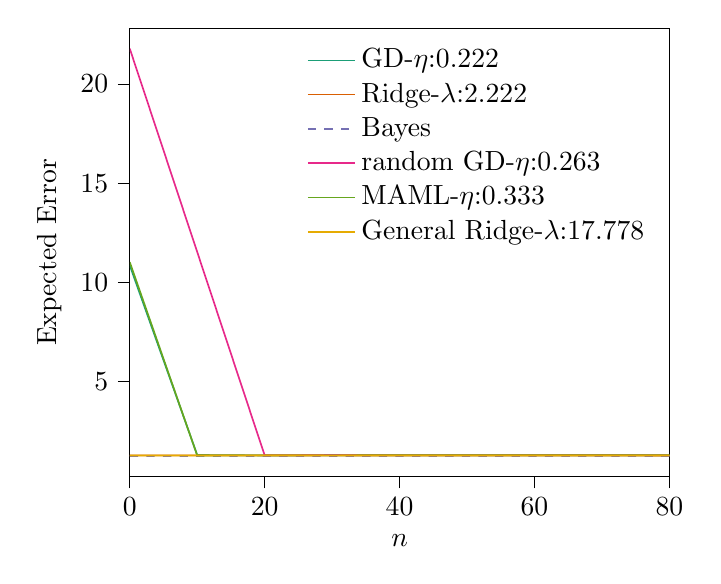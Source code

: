 % This file was created with tikzplotlib v0.10.1.
\begin{tikzpicture}

\definecolor{chocolate217952}{RGB}{217,95,2}
\definecolor{darkcyan27158119}{RGB}{27,158,119}
\definecolor{darkgray176}{RGB}{176,176,176}
\definecolor{deeppink23141138}{RGB}{231,41,138}
\definecolor{lightslategray117112179}{RGB}{117,112,179}
\definecolor{olivedrab10216630}{RGB}{102,166,30}
\definecolor{orange2301712}{RGB}{230,171,2}

\begin{axis}[
legend cell align={left},
legend style={fill opacity=0.8, draw opacity=1, text opacity=1, draw=none},
tick align=outside,
tick pos=left,
x grid style={darkgray176},
xlabel={\(\displaystyle n\)},
xmin=0, xmax=80,
xtick style={color=black},
y grid style={darkgray176},
ylabel={Expected Error},
ymin=0.217, ymax=22.813,
ytick style={color=black}
]
\addplot [semithick, darkcyan27158119]
table {%
0 10.864
10 1.303
20 1.279
30 1.284
40 1.291
50 1.293
60 1.293
70 1.288
80 1.285
90 1.288
};
\addlegendentry{GD-$\eta$:0.222}
\addplot [semithick, chocolate217952]
table {%
0 1.283
10 1.282
20 1.286
30 1.297
40 1.284
50 1.282
60 1.289
70 1.288
80 1.279
90 1.29
};
\addlegendentry{Ridge-$\lambda$:2.222}
\addplot [semithick, lightslategray117112179, dashed]
table {%
0 1.246
20 1.247
40 1.244
60 1.25
80 1.248
};
\addlegendentry{Bayes}
\addplot [semithick, deeppink23141138]
table {%
0 21.786
20 1.285
40 1.289
60 1.291
80 1.286
};
\addlegendentry{random GD-$\eta$:0.263}
\addplot [semithick, olivedrab10216630]
table {%
0 11.028
10 1.28
20 1.285
30 1.285
40 1.288
50 1.288
60 1.291
70 1.29
80 1.289
90 1.293
};
\addlegendentry{MAML-$\eta$:0.333}
\addplot [semithick, orange2301712]
table {%
0 1.274
10 1.277
20 1.277
30 1.273
40 1.277
50 1.278
60 1.274
70 1.278
80 1.276
90 1.279
};
\addlegendentry{General Ridge-$\lambda$:17.778}
\end{axis}

\end{tikzpicture}
